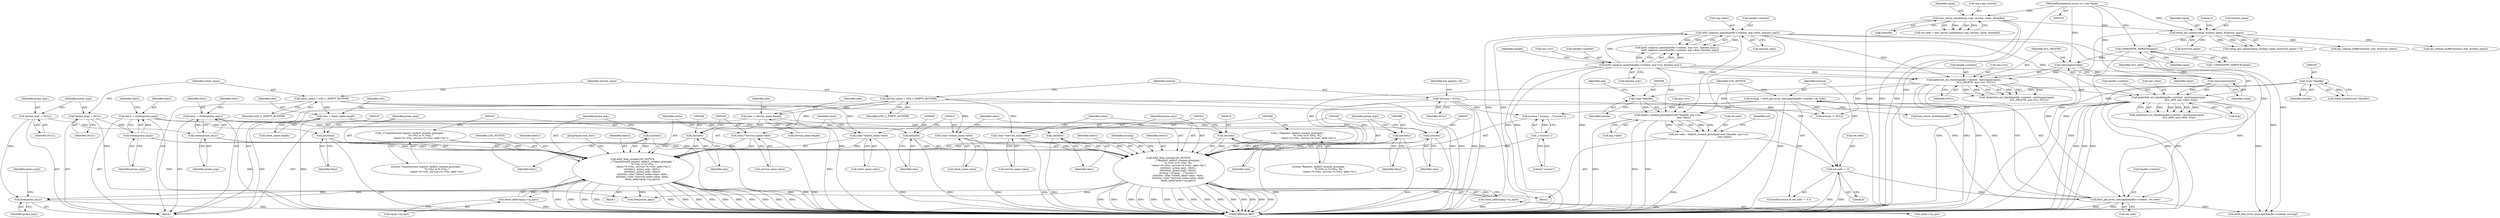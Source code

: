 digraph "0_krb5_83ed75feba32e46f736fcce0d96a0445f29b96c2_18@pointer" {
"1000440" [label="(Call,free(prime_arg1))"];
"1000389" [label="(Call,krb5_klog_syslog(LOG_NOTICE,\n                         _(\"Request: kadm5_rename_principal, \"\n                           \"%.*s%s to %.*s%s, %s, \"\n                           \"client=%.*s%s, service=%.*s%s, addr=%s\"),\n                         (int)tlen1, prime_arg1, tdots1,\n                         (int)tlen2, prime_arg2, tdots2,\n                         errmsg ? errmsg : _(\"success\"),\n                         (int)clen, (char *)client_name.value, cdots,\n                         (int)slen, (char *)service_name.value, sdots,\n                         client_addr(rqstp->rq_xprt)))"];
"1000391" [label="(Call,_(\"Request: kadm5_rename_principal, \"\n                           \"%.*s%s to %.*s%s, %s, \"\n                           \"client=%.*s%s, service=%.*s%s, addr=%s\"))"];
"1000393" [label="(Call,(int)tlen1)"];
"1000209" [label="(Call,tlen1 = strlen(prime_arg1))"];
"1000211" [label="(Call,strlen(prime_arg1))"];
"1000109" [label="(Call,*prime_arg1 = NULL)"];
"1000398" [label="(Call,(int)tlen2)"];
"1000218" [label="(Call,tlen2 = strlen(prime_arg2))"];
"1000220" [label="(Call,strlen(prime_arg2))"];
"1000113" [label="(Call,*prime_arg2 = NULL)"];
"1000128" [label="(Call,*errmsg = NULL)"];
"1000380" [label="(Call,errmsg = krb5_get_error_message(handle->context, ret.code))"];
"1000382" [label="(Call,krb5_get_error_message(handle->context, ret.code))"];
"1000193" [label="(Call,krb5_unparse_name(handle->context, arg->dest, &prime_arg2))"];
"1000184" [label="(Call,krb5_unparse_name(handle->context, arg->src, &prime_arg1))"];
"1000278" [label="(Call,kadm5int_acl_check(handle->context, rqst2name(rqstp),\n                                ACL_ADD, arg->dest, &rp))"];
"1000259" [label="(Call,kadm5int_acl_check(handle->context, rqst2name(rqstp),\n                                ACL_DELETE, arg->src, NULL))"];
"1000263" [label="(Call,rqst2name(rqstp))"];
"1000254" [label="(Call,CHANGEPW_SERVICE(rqstp))"];
"1000168" [label="(Call,setup_gss_names(rqstp, &client_name, &service_name))"];
"1000148" [label="(Call,new_server_handle(arg->api_version, rqstp, &handle))"];
"1000105" [label="(MethodParameterIn,struct svc_req *rqstp)"];
"1000282" [label="(Call,rqst2name(rqstp))"];
"1000375" [label="(Call,ret.code != 0)"];
"1000360" [label="(Call,ret.code = kadm5_rename_principal((void *)handle, arg->src,\n                                          arg->dest))"];
"1000364" [label="(Call,kadm5_rename_principal((void *)handle, arg->src,\n                                          arg->dest))"];
"1000365" [label="(Call,(void *)handle)"];
"1000162" [label="(Call,(void *)handle)"];
"1000406" [label="(Call,_(\"success\"))"];
"1000408" [label="(Call,(int)clen)"];
"1000227" [label="(Call,clen = client_name.length)"];
"1000117" [label="(Call,client_name = GSS_C_EMPTY_BUFFER)"];
"1000411" [label="(Call,(char *)client_name.value)"];
"1000417" [label="(Call,(int)slen)"];
"1000237" [label="(Call,slen = service_name.length)"];
"1000121" [label="(Call,service_name = GSS_C_EMPTY_BUFFER)"];
"1000420" [label="(Call,(char *)service_name.value)"];
"1000426" [label="(Call,client_addr(rqstp->rq_xprt))"];
"1000322" [label="(Call,krb5_klog_syslog(LOG_NOTICE,\n                         _(\"Unauthorized request: kadm5_rename_principal, \"\n                           \"%.*s%s to %.*s%s, \"\n                           \"client=%.*s%s, service=%.*s%s, addr=%s\"),\n                         (int)tlen1, prime_arg1, tdots1,\n                         (int)tlen2, prime_arg2, tdots2,\n                         (int)clen, (char *)client_name.value, cdots,\n                         (int)slen, (char *)service_name.value, sdots,\n                         client_addr(rqstp->rq_xprt)))"];
"1000324" [label="(Call,_(\"Unauthorized request: kadm5_rename_principal, \"\n                           \"%.*s%s to %.*s%s, \"\n                           \"client=%.*s%s, service=%.*s%s, addr=%s\"))"];
"1000326" [label="(Call,(int)tlen1)"];
"1000331" [label="(Call,(int)tlen2)"];
"1000336" [label="(Call,(int)clen)"];
"1000339" [label="(Call,(char *)client_name.value)"];
"1000345" [label="(Call,(int)slen)"];
"1000348" [label="(Call,(char *)service_name.value)"];
"1000354" [label="(Call,client_addr(rqstp->rq_xprt))"];
"1000345" [label="(Call,(int)slen)"];
"1000195" [label="(Identifier,handle)"];
"1000431" [label="(Call,errmsg != NULL)"];
"1000110" [label="(Identifier,prime_arg1)"];
"1000443" [label="(Identifier,prime_arg2)"];
"1000382" [label="(Call,krb5_get_error_message(handle->context, ret.code))"];
"1000364" [label="(Call,kadm5_rename_principal((void *)handle, arg->src,\n                                          arg->dest))"];
"1000172" [label="(Call,&service_name)"];
"1000113" [label="(Call,*prime_arg2 = NULL)"];
"1000234" [label="(Identifier,clen)"];
"1000130" [label="(Identifier,NULL)"];
"1000105" [label="(MethodParameterIn,struct svc_req *rqstp)"];
"1000162" [label="(Call,(void *)handle)"];
"1000219" [label="(Identifier,tlen2)"];
"1000194" [label="(Call,handle->context)"];
"1000122" [label="(Identifier,service_name)"];
"1000215" [label="(Identifier,tlen1)"];
"1000334" [label="(Identifier,prime_arg2)"];
"1000263" [label="(Call,rqst2name(rqstp))"];
"1000407" [label="(Literal,\"success\")"];
"1000260" [label="(Call,handle->context)"];
"1000419" [label="(Identifier,slen)"];
"1000417" [label="(Call,(int)slen)"];
"1000397" [label="(Identifier,tdots1)"];
"1000212" [label="(Identifier,prime_arg1)"];
"1000253" [label="(Call,! CHANGEPW_SERVICE(rqstp))"];
"1000188" [label="(Call,arg->src)"];
"1000355" [label="(Call,rqstp->rq_xprt)"];
"1000403" [label="(Call,errmsg ? errmsg : _(\"success\"))"];
"1000321" [label="(Block,)"];
"1000285" [label="(Call,arg->dest)"];
"1000406" [label="(Call,_(\"success\"))"];
"1000224" [label="(Identifier,tlen2)"];
"1000377" [label="(Identifier,ret)"];
"1000152" [label="(Identifier,rqstp)"];
"1000361" [label="(Call,ret.code)"];
"1000368" [label="(Call,arg->src)"];
"1000427" [label="(Call,rqstp->rq_xprt)"];
"1000367" [label="(Identifier,handle)"];
"1000331" [label="(Call,(int)tlen2)"];
"1000279" [label="(Call,handle->context)"];
"1000121" [label="(Call,service_name = GSS_C_EMPTY_BUFFER)"];
"1000193" [label="(Call,krb5_unparse_name(handle->context, arg->dest, &prime_arg2))"];
"1000449" [label="(Call,gss_release_buffer(&minor_stat, &service_name))"];
"1000360" [label="(Call,ret.code = kadm5_rename_principal((void *)handle, arg->src,\n                                          arg->dest))"];
"1000148" [label="(Call,new_server_handle(arg->api_version, rqstp, &handle))"];
"1000434" [label="(Call,krb5_free_error_message(handle->context, errmsg))"];
"1000439" [label="(JumpTarget,exit_func:)"];
"1000442" [label="(Call,free(prime_arg2))"];
"1000239" [label="(Call,service_name.length)"];
"1000326" [label="(Call,(int)tlen1)"];
"1000106" [label="(Block,)"];
"1000359" [label="(Block,)"];
"1000115" [label="(Identifier,NULL)"];
"1000401" [label="(Identifier,prime_arg2)"];
"1000168" [label="(Call,setup_gss_names(rqstp, &client_name, &service_name))"];
"1000375" [label="(Call,ret.code != 0)"];
"1000220" [label="(Call,strlen(prime_arg2))"];
"1000161" [label="(Call,check_handle((void *)handle))"];
"1000111" [label="(Identifier,NULL)"];
"1000269" [label="(Identifier,NULL)"];
"1000227" [label="(Call,clen = client_name.length)"];
"1000149" [label="(Call,arg->api_version)"];
"1000338" [label="(Identifier,clen)"];
"1000374" [label="(ControlStructure,if( ret.code != 0 ))"];
"1000392" [label="(Literal,\"Request: kadm5_rename_principal, \"\n                           \"%.*s%s to %.*s%s, %s, \"\n                           \"client=%.*s%s, service=%.*s%s, addr=%s\")"];
"1000408" [label="(Call,(int)clen)"];
"1000441" [label="(Identifier,prime_arg1)"];
"1000432" [label="(Identifier,errmsg)"];
"1000350" [label="(Call,service_name.value)"];
"1000328" [label="(Identifier,tlen1)"];
"1000396" [label="(Identifier,prime_arg1)"];
"1000191" [label="(Call,&prime_arg1)"];
"1000440" [label="(Call,free(prime_arg1))"];
"1000278" [label="(Call,kadm5int_acl_check(handle->context, rqst2name(rqstp),\n                                ACL_ADD, arg->dest, &rp))"];
"1000333" [label="(Identifier,tlen2)"];
"1000383" [label="(Call,handle->context)"];
"1000153" [label="(Call,&handle)"];
"1000228" [label="(Identifier,clen)"];
"1000277" [label="(Call,!kadm5int_acl_check(handle->context, rqst2name(rqstp),\n                                ACL_ADD, arg->dest, &rp))"];
"1000411" [label="(Call,(char *)client_name.value)"];
"1000282" [label="(Call,rqst2name(rqstp))"];
"1000335" [label="(Identifier,tdots2)"];
"1000218" [label="(Call,tlen2 = strlen(prime_arg2))"];
"1000380" [label="(Call,errmsg = krb5_get_error_message(handle->context, ret.code))"];
"1000221" [label="(Identifier,prime_arg2)"];
"1000140" [label="(Identifier,xdr_generic_ret)"];
"1000365" [label="(Call,(void *)handle)"];
"1000164" [label="(Identifier,handle)"];
"1000324" [label="(Call,_(\"Unauthorized request: kadm5_rename_principal, \"\n                           \"%.*s%s to %.*s%s, \"\n                           \"client=%.*s%s, service=%.*s%s, addr=%s\"))"];
"1000266" [label="(Call,arg->src)"];
"1000371" [label="(Call,arg->dest)"];
"1000325" [label="(Literal,\"Unauthorized request: kadm5_rename_principal, \"\n                           \"%.*s%s to %.*s%s, \"\n                           \"client=%.*s%s, service=%.*s%s, addr=%s\")"];
"1000129" [label="(Identifier,errmsg)"];
"1000238" [label="(Identifier,slen)"];
"1000118" [label="(Identifier,client_name)"];
"1000420" [label="(Call,(char *)service_name.value)"];
"1000376" [label="(Call,ret.code)"];
"1000209" [label="(Call,tlen1 = strlen(prime_arg1))"];
"1000200" [label="(Call,&prime_arg2)"];
"1000353" [label="(Identifier,sdots)"];
"1000197" [label="(Call,arg->dest)"];
"1000369" [label="(Identifier,arg)"];
"1000144" [label="(Call,ret.code = new_server_handle(arg->api_version, rqstp, &handle))"];
"1000119" [label="(Identifier,GSS_C_EMPTY_BUFFER)"];
"1000184" [label="(Call,krb5_unparse_name(handle->context, arg->src, &prime_arg1))"];
"1000264" [label="(Identifier,rqstp)"];
"1000410" [label="(Identifier,clen)"];
"1000117" [label="(Call,client_name = GSS_C_EMPTY_BUFFER)"];
"1000229" [label="(Call,client_name.length)"];
"1000244" [label="(Identifier,slen)"];
"1000426" [label="(Call,client_addr(rqstp->rq_xprt))"];
"1000398" [label="(Call,(int)tlen2)"];
"1000348" [label="(Call,(char *)service_name.value)"];
"1000341" [label="(Call,client_name.value)"];
"1000170" [label="(Call,&client_name)"];
"1000389" [label="(Call,krb5_klog_syslog(LOG_NOTICE,\n                         _(\"Request: kadm5_rename_principal, \"\n                           \"%.*s%s to %.*s%s, %s, \"\n                           \"client=%.*s%s, service=%.*s%s, addr=%s\"),\n                         (int)tlen1, prime_arg1, tdots1,\n                         (int)tlen2, prime_arg2, tdots2,\n                         errmsg ? errmsg : _(\"success\"),\n                         (int)clen, (char *)client_name.value, cdots,\n                         (int)slen, (char *)service_name.value, sdots,\n                         client_addr(rqstp->rq_xprt)))"];
"1000339" [label="(Call,(char *)client_name.value)"];
"1000128" [label="(Call,*errmsg = NULL)"];
"1000258" [label="(Call,!kadm5int_acl_check(handle->context, rqst2name(rqstp),\n                                ACL_DELETE, arg->src, NULL))"];
"1000416" [label="(Identifier,cdots)"];
"1000283" [label="(Identifier,rqstp)"];
"1000379" [label="(Literal,0)"];
"1000444" [label="(Call,gss_release_buffer(&minor_stat, &client_name))"];
"1000425" [label="(Identifier,sdots)"];
"1000322" [label="(Call,krb5_klog_syslog(LOG_NOTICE,\n                         _(\"Unauthorized request: kadm5_rename_principal, \"\n                           \"%.*s%s to %.*s%s, \"\n                           \"client=%.*s%s, service=%.*s%s, addr=%s\"),\n                         (int)tlen1, prime_arg1, tdots1,\n                         (int)tlen2, prime_arg2, tdots2,\n                         (int)clen, (char *)client_name.value, cdots,\n                         (int)slen, (char *)service_name.value, sdots,\n                         client_addr(rqstp->rq_xprt)))"];
"1000381" [label="(Identifier,errmsg)"];
"1000413" [label="(Call,client_name.value)"];
"1000185" [label="(Call,handle->context)"];
"1000330" [label="(Identifier,tdots1)"];
"1000354" [label="(Call,client_addr(rqstp->rq_xprt))"];
"1000211" [label="(Call,strlen(prime_arg1))"];
"1000393" [label="(Call,(int)tlen1)"];
"1000183" [label="(Call,krb5_unparse_name(handle->context, arg->src, &prime_arg1) ||\n        krb5_unparse_name(handle->context, arg->dest, &prime_arg2))"];
"1000329" [label="(Identifier,prime_arg1)"];
"1000114" [label="(Identifier,prime_arg2)"];
"1000255" [label="(Identifier,rqstp)"];
"1000336" [label="(Call,(int)clen)"];
"1000402" [label="(Identifier,tdots2)"];
"1000459" [label="(MethodReturn,RET)"];
"1000265" [label="(Identifier,ACL_DELETE)"];
"1000169" [label="(Identifier,rqstp)"];
"1000395" [label="(Identifier,tlen1)"];
"1000259" [label="(Call,kadm5int_acl_check(handle->context, rqst2name(rqstp),\n                                ACL_DELETE, arg->src, NULL))"];
"1000386" [label="(Call,ret.code)"];
"1000323" [label="(Identifier,LOG_NOTICE)"];
"1000284" [label="(Identifier,ACL_ADD)"];
"1000390" [label="(Identifier,LOG_NOTICE)"];
"1000391" [label="(Call,_(\"Request: kadm5_rename_principal, \"\n                           \"%.*s%s to %.*s%s, %s, \"\n                           \"client=%.*s%s, service=%.*s%s, addr=%s\"))"];
"1000174" [label="(Literal,0)"];
"1000454" [label="(Call,free_server_handle(handle))"];
"1000210" [label="(Identifier,tlen1)"];
"1000237" [label="(Call,slen = service_name.length)"];
"1000344" [label="(Identifier,cdots)"];
"1000109" [label="(Call,*prime_arg1 = NULL)"];
"1000123" [label="(Identifier,GSS_C_EMPTY_BUFFER)"];
"1000347" [label="(Identifier,slen)"];
"1000254" [label="(Call,CHANGEPW_SERVICE(rqstp))"];
"1000167" [label="(Call,setup_gss_names(rqstp, &client_name, &service_name) < 0)"];
"1000400" [label="(Identifier,tlen2)"];
"1000288" [label="(Call,&rp)"];
"1000422" [label="(Call,service_name.value)"];
"1000440" -> "1000106"  [label="AST: "];
"1000440" -> "1000441"  [label="CFG: "];
"1000441" -> "1000440"  [label="AST: "];
"1000443" -> "1000440"  [label="CFG: "];
"1000440" -> "1000459"  [label="DDG: "];
"1000389" -> "1000440"  [label="DDG: "];
"1000322" -> "1000440"  [label="DDG: "];
"1000109" -> "1000440"  [label="DDG: "];
"1000389" -> "1000359"  [label="AST: "];
"1000389" -> "1000426"  [label="CFG: "];
"1000390" -> "1000389"  [label="AST: "];
"1000391" -> "1000389"  [label="AST: "];
"1000393" -> "1000389"  [label="AST: "];
"1000396" -> "1000389"  [label="AST: "];
"1000397" -> "1000389"  [label="AST: "];
"1000398" -> "1000389"  [label="AST: "];
"1000401" -> "1000389"  [label="AST: "];
"1000402" -> "1000389"  [label="AST: "];
"1000403" -> "1000389"  [label="AST: "];
"1000408" -> "1000389"  [label="AST: "];
"1000411" -> "1000389"  [label="AST: "];
"1000416" -> "1000389"  [label="AST: "];
"1000417" -> "1000389"  [label="AST: "];
"1000420" -> "1000389"  [label="AST: "];
"1000425" -> "1000389"  [label="AST: "];
"1000426" -> "1000389"  [label="AST: "];
"1000432" -> "1000389"  [label="CFG: "];
"1000389" -> "1000459"  [label="DDG: "];
"1000389" -> "1000459"  [label="DDG: "];
"1000389" -> "1000459"  [label="DDG: "];
"1000389" -> "1000459"  [label="DDG: "];
"1000389" -> "1000459"  [label="DDG: "];
"1000389" -> "1000459"  [label="DDG: "];
"1000389" -> "1000459"  [label="DDG: "];
"1000389" -> "1000459"  [label="DDG: "];
"1000389" -> "1000459"  [label="DDG: "];
"1000389" -> "1000459"  [label="DDG: "];
"1000389" -> "1000459"  [label="DDG: "];
"1000389" -> "1000459"  [label="DDG: "];
"1000389" -> "1000459"  [label="DDG: "];
"1000389" -> "1000459"  [label="DDG: "];
"1000389" -> "1000459"  [label="DDG: "];
"1000391" -> "1000389"  [label="DDG: "];
"1000393" -> "1000389"  [label="DDG: "];
"1000211" -> "1000389"  [label="DDG: "];
"1000398" -> "1000389"  [label="DDG: "];
"1000220" -> "1000389"  [label="DDG: "];
"1000128" -> "1000389"  [label="DDG: "];
"1000380" -> "1000389"  [label="DDG: "];
"1000406" -> "1000389"  [label="DDG: "];
"1000408" -> "1000389"  [label="DDG: "];
"1000411" -> "1000389"  [label="DDG: "];
"1000417" -> "1000389"  [label="DDG: "];
"1000420" -> "1000389"  [label="DDG: "];
"1000426" -> "1000389"  [label="DDG: "];
"1000389" -> "1000442"  [label="DDG: "];
"1000391" -> "1000392"  [label="CFG: "];
"1000392" -> "1000391"  [label="AST: "];
"1000394" -> "1000391"  [label="CFG: "];
"1000393" -> "1000395"  [label="CFG: "];
"1000394" -> "1000393"  [label="AST: "];
"1000395" -> "1000393"  [label="AST: "];
"1000396" -> "1000393"  [label="CFG: "];
"1000393" -> "1000459"  [label="DDG: "];
"1000209" -> "1000393"  [label="DDG: "];
"1000209" -> "1000106"  [label="AST: "];
"1000209" -> "1000211"  [label="CFG: "];
"1000210" -> "1000209"  [label="AST: "];
"1000211" -> "1000209"  [label="AST: "];
"1000215" -> "1000209"  [label="CFG: "];
"1000209" -> "1000459"  [label="DDG: "];
"1000211" -> "1000209"  [label="DDG: "];
"1000209" -> "1000326"  [label="DDG: "];
"1000211" -> "1000212"  [label="CFG: "];
"1000212" -> "1000211"  [label="AST: "];
"1000109" -> "1000211"  [label="DDG: "];
"1000211" -> "1000322"  [label="DDG: "];
"1000109" -> "1000106"  [label="AST: "];
"1000109" -> "1000111"  [label="CFG: "];
"1000110" -> "1000109"  [label="AST: "];
"1000111" -> "1000109"  [label="AST: "];
"1000114" -> "1000109"  [label="CFG: "];
"1000398" -> "1000400"  [label="CFG: "];
"1000399" -> "1000398"  [label="AST: "];
"1000400" -> "1000398"  [label="AST: "];
"1000401" -> "1000398"  [label="CFG: "];
"1000398" -> "1000459"  [label="DDG: "];
"1000218" -> "1000398"  [label="DDG: "];
"1000218" -> "1000106"  [label="AST: "];
"1000218" -> "1000220"  [label="CFG: "];
"1000219" -> "1000218"  [label="AST: "];
"1000220" -> "1000218"  [label="AST: "];
"1000224" -> "1000218"  [label="CFG: "];
"1000218" -> "1000459"  [label="DDG: "];
"1000220" -> "1000218"  [label="DDG: "];
"1000218" -> "1000331"  [label="DDG: "];
"1000220" -> "1000221"  [label="CFG: "];
"1000221" -> "1000220"  [label="AST: "];
"1000113" -> "1000220"  [label="DDG: "];
"1000220" -> "1000322"  [label="DDG: "];
"1000113" -> "1000106"  [label="AST: "];
"1000113" -> "1000115"  [label="CFG: "];
"1000114" -> "1000113"  [label="AST: "];
"1000115" -> "1000113"  [label="AST: "];
"1000118" -> "1000113"  [label="CFG: "];
"1000113" -> "1000442"  [label="DDG: "];
"1000128" -> "1000106"  [label="AST: "];
"1000128" -> "1000130"  [label="CFG: "];
"1000129" -> "1000128"  [label="AST: "];
"1000130" -> "1000128"  [label="AST: "];
"1000140" -> "1000128"  [label="CFG: "];
"1000128" -> "1000459"  [label="DDG: "];
"1000128" -> "1000459"  [label="DDG: "];
"1000128" -> "1000403"  [label="DDG: "];
"1000128" -> "1000431"  [label="DDG: "];
"1000380" -> "1000374"  [label="AST: "];
"1000380" -> "1000382"  [label="CFG: "];
"1000381" -> "1000380"  [label="AST: "];
"1000382" -> "1000380"  [label="AST: "];
"1000390" -> "1000380"  [label="CFG: "];
"1000380" -> "1000459"  [label="DDG: "];
"1000382" -> "1000380"  [label="DDG: "];
"1000382" -> "1000380"  [label="DDG: "];
"1000380" -> "1000403"  [label="DDG: "];
"1000380" -> "1000431"  [label="DDG: "];
"1000382" -> "1000386"  [label="CFG: "];
"1000383" -> "1000382"  [label="AST: "];
"1000386" -> "1000382"  [label="AST: "];
"1000382" -> "1000459"  [label="DDG: "];
"1000382" -> "1000459"  [label="DDG: "];
"1000193" -> "1000382"  [label="DDG: "];
"1000184" -> "1000382"  [label="DDG: "];
"1000278" -> "1000382"  [label="DDG: "];
"1000375" -> "1000382"  [label="DDG: "];
"1000382" -> "1000434"  [label="DDG: "];
"1000193" -> "1000183"  [label="AST: "];
"1000193" -> "1000200"  [label="CFG: "];
"1000194" -> "1000193"  [label="AST: "];
"1000197" -> "1000193"  [label="AST: "];
"1000200" -> "1000193"  [label="AST: "];
"1000183" -> "1000193"  [label="CFG: "];
"1000193" -> "1000459"  [label="DDG: "];
"1000193" -> "1000459"  [label="DDG: "];
"1000193" -> "1000459"  [label="DDG: "];
"1000193" -> "1000183"  [label="DDG: "];
"1000193" -> "1000183"  [label="DDG: "];
"1000193" -> "1000183"  [label="DDG: "];
"1000184" -> "1000193"  [label="DDG: "];
"1000193" -> "1000259"  [label="DDG: "];
"1000193" -> "1000278"  [label="DDG: "];
"1000193" -> "1000364"  [label="DDG: "];
"1000193" -> "1000434"  [label="DDG: "];
"1000184" -> "1000183"  [label="AST: "];
"1000184" -> "1000191"  [label="CFG: "];
"1000185" -> "1000184"  [label="AST: "];
"1000188" -> "1000184"  [label="AST: "];
"1000191" -> "1000184"  [label="AST: "];
"1000195" -> "1000184"  [label="CFG: "];
"1000183" -> "1000184"  [label="CFG: "];
"1000184" -> "1000459"  [label="DDG: "];
"1000184" -> "1000459"  [label="DDG: "];
"1000184" -> "1000459"  [label="DDG: "];
"1000184" -> "1000183"  [label="DDG: "];
"1000184" -> "1000183"  [label="DDG: "];
"1000184" -> "1000183"  [label="DDG: "];
"1000184" -> "1000259"  [label="DDG: "];
"1000184" -> "1000259"  [label="DDG: "];
"1000184" -> "1000364"  [label="DDG: "];
"1000184" -> "1000434"  [label="DDG: "];
"1000278" -> "1000277"  [label="AST: "];
"1000278" -> "1000288"  [label="CFG: "];
"1000279" -> "1000278"  [label="AST: "];
"1000282" -> "1000278"  [label="AST: "];
"1000284" -> "1000278"  [label="AST: "];
"1000285" -> "1000278"  [label="AST: "];
"1000288" -> "1000278"  [label="AST: "];
"1000277" -> "1000278"  [label="CFG: "];
"1000278" -> "1000459"  [label="DDG: "];
"1000278" -> "1000459"  [label="DDG: "];
"1000278" -> "1000459"  [label="DDG: "];
"1000278" -> "1000459"  [label="DDG: "];
"1000278" -> "1000459"  [label="DDG: "];
"1000278" -> "1000277"  [label="DDG: "];
"1000278" -> "1000277"  [label="DDG: "];
"1000278" -> "1000277"  [label="DDG: "];
"1000278" -> "1000277"  [label="DDG: "];
"1000278" -> "1000277"  [label="DDG: "];
"1000259" -> "1000278"  [label="DDG: "];
"1000282" -> "1000278"  [label="DDG: "];
"1000278" -> "1000364"  [label="DDG: "];
"1000278" -> "1000434"  [label="DDG: "];
"1000259" -> "1000258"  [label="AST: "];
"1000259" -> "1000269"  [label="CFG: "];
"1000260" -> "1000259"  [label="AST: "];
"1000263" -> "1000259"  [label="AST: "];
"1000265" -> "1000259"  [label="AST: "];
"1000266" -> "1000259"  [label="AST: "];
"1000269" -> "1000259"  [label="AST: "];
"1000258" -> "1000259"  [label="CFG: "];
"1000259" -> "1000459"  [label="DDG: "];
"1000259" -> "1000459"  [label="DDG: "];
"1000259" -> "1000459"  [label="DDG: "];
"1000259" -> "1000258"  [label="DDG: "];
"1000259" -> "1000258"  [label="DDG: "];
"1000259" -> "1000258"  [label="DDG: "];
"1000259" -> "1000258"  [label="DDG: "];
"1000259" -> "1000258"  [label="DDG: "];
"1000263" -> "1000259"  [label="DDG: "];
"1000259" -> "1000364"  [label="DDG: "];
"1000259" -> "1000431"  [label="DDG: "];
"1000263" -> "1000264"  [label="CFG: "];
"1000264" -> "1000263"  [label="AST: "];
"1000265" -> "1000263"  [label="CFG: "];
"1000254" -> "1000263"  [label="DDG: "];
"1000105" -> "1000263"  [label="DDG: "];
"1000263" -> "1000282"  [label="DDG: "];
"1000254" -> "1000253"  [label="AST: "];
"1000254" -> "1000255"  [label="CFG: "];
"1000255" -> "1000254"  [label="AST: "];
"1000253" -> "1000254"  [label="CFG: "];
"1000254" -> "1000459"  [label="DDG: "];
"1000254" -> "1000253"  [label="DDG: "];
"1000168" -> "1000254"  [label="DDG: "];
"1000105" -> "1000254"  [label="DDG: "];
"1000168" -> "1000167"  [label="AST: "];
"1000168" -> "1000172"  [label="CFG: "];
"1000169" -> "1000168"  [label="AST: "];
"1000170" -> "1000168"  [label="AST: "];
"1000172" -> "1000168"  [label="AST: "];
"1000174" -> "1000168"  [label="CFG: "];
"1000168" -> "1000459"  [label="DDG: "];
"1000168" -> "1000167"  [label="DDG: "];
"1000168" -> "1000167"  [label="DDG: "];
"1000168" -> "1000167"  [label="DDG: "];
"1000148" -> "1000168"  [label="DDG: "];
"1000105" -> "1000168"  [label="DDG: "];
"1000168" -> "1000444"  [label="DDG: "];
"1000168" -> "1000449"  [label="DDG: "];
"1000148" -> "1000144"  [label="AST: "];
"1000148" -> "1000153"  [label="CFG: "];
"1000149" -> "1000148"  [label="AST: "];
"1000152" -> "1000148"  [label="AST: "];
"1000153" -> "1000148"  [label="AST: "];
"1000144" -> "1000148"  [label="CFG: "];
"1000148" -> "1000459"  [label="DDG: "];
"1000148" -> "1000459"  [label="DDG: "];
"1000148" -> "1000459"  [label="DDG: "];
"1000148" -> "1000144"  [label="DDG: "];
"1000148" -> "1000144"  [label="DDG: "];
"1000148" -> "1000144"  [label="DDG: "];
"1000105" -> "1000148"  [label="DDG: "];
"1000105" -> "1000103"  [label="AST: "];
"1000105" -> "1000459"  [label="DDG: "];
"1000105" -> "1000282"  [label="DDG: "];
"1000282" -> "1000283"  [label="CFG: "];
"1000283" -> "1000282"  [label="AST: "];
"1000284" -> "1000282"  [label="CFG: "];
"1000282" -> "1000459"  [label="DDG: "];
"1000375" -> "1000374"  [label="AST: "];
"1000375" -> "1000379"  [label="CFG: "];
"1000376" -> "1000375"  [label="AST: "];
"1000379" -> "1000375"  [label="AST: "];
"1000381" -> "1000375"  [label="CFG: "];
"1000390" -> "1000375"  [label="CFG: "];
"1000375" -> "1000459"  [label="DDG: "];
"1000375" -> "1000459"  [label="DDG: "];
"1000360" -> "1000375"  [label="DDG: "];
"1000360" -> "1000359"  [label="AST: "];
"1000360" -> "1000364"  [label="CFG: "];
"1000361" -> "1000360"  [label="AST: "];
"1000364" -> "1000360"  [label="AST: "];
"1000377" -> "1000360"  [label="CFG: "];
"1000360" -> "1000459"  [label="DDG: "];
"1000364" -> "1000360"  [label="DDG: "];
"1000364" -> "1000360"  [label="DDG: "];
"1000364" -> "1000360"  [label="DDG: "];
"1000364" -> "1000371"  [label="CFG: "];
"1000365" -> "1000364"  [label="AST: "];
"1000368" -> "1000364"  [label="AST: "];
"1000371" -> "1000364"  [label="AST: "];
"1000364" -> "1000459"  [label="DDG: "];
"1000364" -> "1000459"  [label="DDG: "];
"1000364" -> "1000459"  [label="DDG: "];
"1000365" -> "1000364"  [label="DDG: "];
"1000365" -> "1000367"  [label="CFG: "];
"1000366" -> "1000365"  [label="AST: "];
"1000367" -> "1000365"  [label="AST: "];
"1000369" -> "1000365"  [label="CFG: "];
"1000162" -> "1000365"  [label="DDG: "];
"1000365" -> "1000454"  [label="DDG: "];
"1000162" -> "1000161"  [label="AST: "];
"1000162" -> "1000164"  [label="CFG: "];
"1000163" -> "1000162"  [label="AST: "];
"1000164" -> "1000162"  [label="AST: "];
"1000161" -> "1000162"  [label="CFG: "];
"1000162" -> "1000161"  [label="DDG: "];
"1000162" -> "1000454"  [label="DDG: "];
"1000406" -> "1000403"  [label="AST: "];
"1000406" -> "1000407"  [label="CFG: "];
"1000407" -> "1000406"  [label="AST: "];
"1000403" -> "1000406"  [label="CFG: "];
"1000406" -> "1000403"  [label="DDG: "];
"1000408" -> "1000410"  [label="CFG: "];
"1000409" -> "1000408"  [label="AST: "];
"1000410" -> "1000408"  [label="AST: "];
"1000412" -> "1000408"  [label="CFG: "];
"1000408" -> "1000459"  [label="DDG: "];
"1000227" -> "1000408"  [label="DDG: "];
"1000227" -> "1000106"  [label="AST: "];
"1000227" -> "1000229"  [label="CFG: "];
"1000228" -> "1000227"  [label="AST: "];
"1000229" -> "1000227"  [label="AST: "];
"1000234" -> "1000227"  [label="CFG: "];
"1000227" -> "1000459"  [label="DDG: "];
"1000117" -> "1000227"  [label="DDG: "];
"1000227" -> "1000336"  [label="DDG: "];
"1000117" -> "1000106"  [label="AST: "];
"1000117" -> "1000119"  [label="CFG: "];
"1000118" -> "1000117"  [label="AST: "];
"1000119" -> "1000117"  [label="AST: "];
"1000122" -> "1000117"  [label="CFG: "];
"1000117" -> "1000459"  [label="DDG: "];
"1000117" -> "1000339"  [label="DDG: "];
"1000117" -> "1000411"  [label="DDG: "];
"1000411" -> "1000413"  [label="CFG: "];
"1000412" -> "1000411"  [label="AST: "];
"1000413" -> "1000411"  [label="AST: "];
"1000416" -> "1000411"  [label="CFG: "];
"1000411" -> "1000459"  [label="DDG: "];
"1000417" -> "1000419"  [label="CFG: "];
"1000418" -> "1000417"  [label="AST: "];
"1000419" -> "1000417"  [label="AST: "];
"1000421" -> "1000417"  [label="CFG: "];
"1000417" -> "1000459"  [label="DDG: "];
"1000237" -> "1000417"  [label="DDG: "];
"1000237" -> "1000106"  [label="AST: "];
"1000237" -> "1000239"  [label="CFG: "];
"1000238" -> "1000237"  [label="AST: "];
"1000239" -> "1000237"  [label="AST: "];
"1000244" -> "1000237"  [label="CFG: "];
"1000237" -> "1000459"  [label="DDG: "];
"1000121" -> "1000237"  [label="DDG: "];
"1000237" -> "1000345"  [label="DDG: "];
"1000121" -> "1000106"  [label="AST: "];
"1000121" -> "1000123"  [label="CFG: "];
"1000122" -> "1000121"  [label="AST: "];
"1000123" -> "1000121"  [label="AST: "];
"1000129" -> "1000121"  [label="CFG: "];
"1000121" -> "1000459"  [label="DDG: "];
"1000121" -> "1000459"  [label="DDG: "];
"1000121" -> "1000348"  [label="DDG: "];
"1000121" -> "1000420"  [label="DDG: "];
"1000420" -> "1000422"  [label="CFG: "];
"1000421" -> "1000420"  [label="AST: "];
"1000422" -> "1000420"  [label="AST: "];
"1000425" -> "1000420"  [label="CFG: "];
"1000420" -> "1000459"  [label="DDG: "];
"1000426" -> "1000427"  [label="CFG: "];
"1000427" -> "1000426"  [label="AST: "];
"1000426" -> "1000459"  [label="DDG: "];
"1000322" -> "1000321"  [label="AST: "];
"1000322" -> "1000354"  [label="CFG: "];
"1000323" -> "1000322"  [label="AST: "];
"1000324" -> "1000322"  [label="AST: "];
"1000326" -> "1000322"  [label="AST: "];
"1000329" -> "1000322"  [label="AST: "];
"1000330" -> "1000322"  [label="AST: "];
"1000331" -> "1000322"  [label="AST: "];
"1000334" -> "1000322"  [label="AST: "];
"1000335" -> "1000322"  [label="AST: "];
"1000336" -> "1000322"  [label="AST: "];
"1000339" -> "1000322"  [label="AST: "];
"1000344" -> "1000322"  [label="AST: "];
"1000345" -> "1000322"  [label="AST: "];
"1000348" -> "1000322"  [label="AST: "];
"1000353" -> "1000322"  [label="AST: "];
"1000354" -> "1000322"  [label="AST: "];
"1000439" -> "1000322"  [label="CFG: "];
"1000322" -> "1000459"  [label="DDG: "];
"1000322" -> "1000459"  [label="DDG: "];
"1000322" -> "1000459"  [label="DDG: "];
"1000322" -> "1000459"  [label="DDG: "];
"1000322" -> "1000459"  [label="DDG: "];
"1000322" -> "1000459"  [label="DDG: "];
"1000322" -> "1000459"  [label="DDG: "];
"1000322" -> "1000459"  [label="DDG: "];
"1000322" -> "1000459"  [label="DDG: "];
"1000322" -> "1000459"  [label="DDG: "];
"1000322" -> "1000459"  [label="DDG: "];
"1000322" -> "1000459"  [label="DDG: "];
"1000322" -> "1000459"  [label="DDG: "];
"1000322" -> "1000459"  [label="DDG: "];
"1000324" -> "1000322"  [label="DDG: "];
"1000326" -> "1000322"  [label="DDG: "];
"1000331" -> "1000322"  [label="DDG: "];
"1000336" -> "1000322"  [label="DDG: "];
"1000339" -> "1000322"  [label="DDG: "];
"1000345" -> "1000322"  [label="DDG: "];
"1000348" -> "1000322"  [label="DDG: "];
"1000354" -> "1000322"  [label="DDG: "];
"1000322" -> "1000442"  [label="DDG: "];
"1000324" -> "1000325"  [label="CFG: "];
"1000325" -> "1000324"  [label="AST: "];
"1000327" -> "1000324"  [label="CFG: "];
"1000326" -> "1000328"  [label="CFG: "];
"1000327" -> "1000326"  [label="AST: "];
"1000328" -> "1000326"  [label="AST: "];
"1000329" -> "1000326"  [label="CFG: "];
"1000326" -> "1000459"  [label="DDG: "];
"1000331" -> "1000333"  [label="CFG: "];
"1000332" -> "1000331"  [label="AST: "];
"1000333" -> "1000331"  [label="AST: "];
"1000334" -> "1000331"  [label="CFG: "];
"1000331" -> "1000459"  [label="DDG: "];
"1000336" -> "1000338"  [label="CFG: "];
"1000337" -> "1000336"  [label="AST: "];
"1000338" -> "1000336"  [label="AST: "];
"1000340" -> "1000336"  [label="CFG: "];
"1000336" -> "1000459"  [label="DDG: "];
"1000339" -> "1000341"  [label="CFG: "];
"1000340" -> "1000339"  [label="AST: "];
"1000341" -> "1000339"  [label="AST: "];
"1000344" -> "1000339"  [label="CFG: "];
"1000339" -> "1000459"  [label="DDG: "];
"1000345" -> "1000347"  [label="CFG: "];
"1000346" -> "1000345"  [label="AST: "];
"1000347" -> "1000345"  [label="AST: "];
"1000349" -> "1000345"  [label="CFG: "];
"1000345" -> "1000459"  [label="DDG: "];
"1000348" -> "1000350"  [label="CFG: "];
"1000349" -> "1000348"  [label="AST: "];
"1000350" -> "1000348"  [label="AST: "];
"1000353" -> "1000348"  [label="CFG: "];
"1000348" -> "1000459"  [label="DDG: "];
"1000354" -> "1000355"  [label="CFG: "];
"1000355" -> "1000354"  [label="AST: "];
"1000354" -> "1000459"  [label="DDG: "];
}
